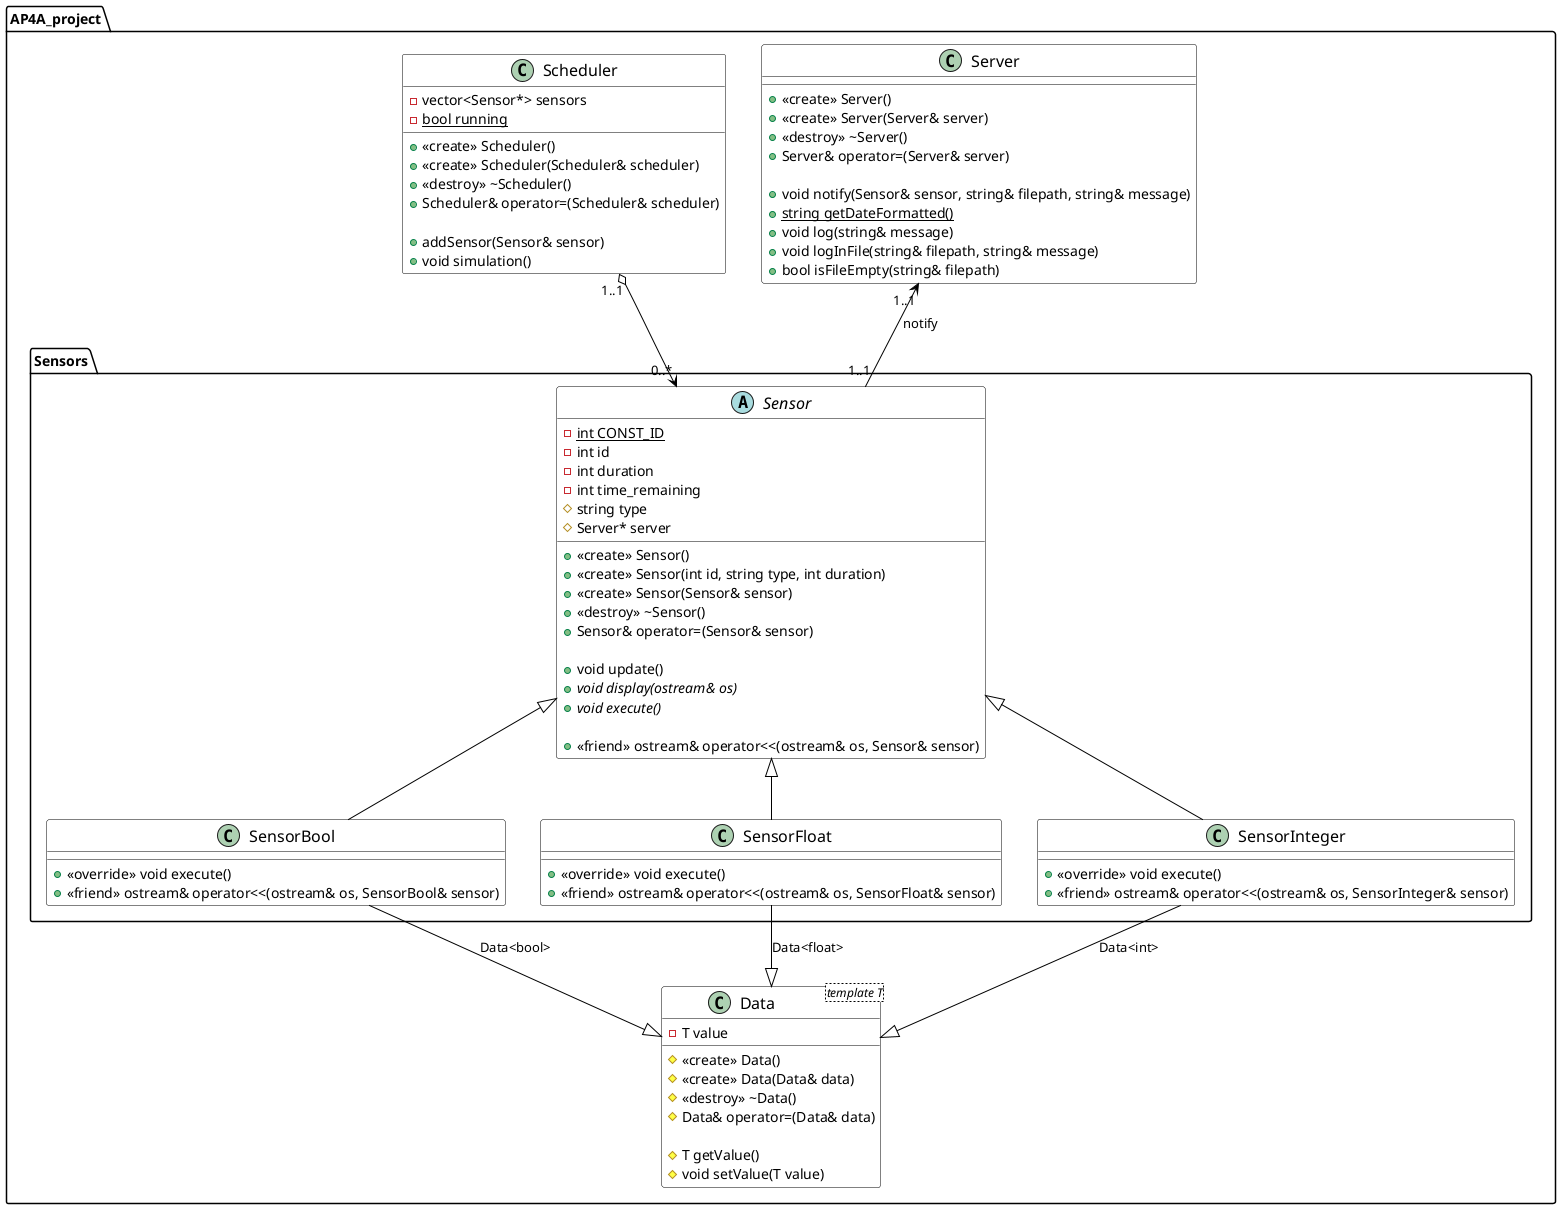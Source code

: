 @startuml

skinparam class {
    BackgroundColor White
    ArrowColor Black
    BorderColor Black
    FontColor Black
    FontSize 16
}

package AP4A_project{
    class Server{
        + <<create>> Server()
        + <<create>> Server(Server& server)
        + <<destroy>> ~Server()
        + Server& operator=(Server& server)

        + void notify(Sensor& sensor, string& filepath, string& message)
        + {static} string getDateFormatted()
        + void log(string& message)
        + void logInFile(string& filepath, string& message)
        + bool isFileEmpty(string& filepath)
    }

    class Scheduler{
        - vector<Sensor*> sensors
        - {static} bool running

        + <<create>> Scheduler()
        + <<create>> Scheduler(Scheduler& scheduler)
        + <<destroy>> ~Scheduler()
        + Scheduler& operator=(Scheduler& scheduler)

        + addSensor(Sensor& sensor)
        + void simulation()
    }

    package Sensors{
        abstract class Sensor{
            - {static} int CONST_ID
            - int id
            - int duration
            - int time_remaining
            # string type
            # Server* server


            + <<create>> Sensor()
            + <<create>> Sensor(int id, string type, int duration)
            + <<create>> Sensor(Sensor& sensor)
            + <<destroy>> ~Sensor()
            + Sensor& operator=(Sensor& sensor)

            + void update()
            + {abstract} void display(ostream& os)
            + {abstract} void execute()

            + <<friend>> ostream& operator<<(ostream& os, Sensor& sensor)
        }

        Server "1..1" <-- "1..1" Sensor: notify

        class SensorBool{
            + <<override>> void execute()
            + <<friend>> ostream& operator<<(ostream& os, SensorBool& sensor)
        }

        class SensorFloat{
            + <<override>> void execute()
            + <<friend>> ostream& operator<<(ostream& os, SensorFloat& sensor)
        }

        class SensorInteger{
            + <<override>> void execute()
            + <<friend>> ostream& operator<<(ostream& os, SensorInteger& sensor)
        }

        Sensor <|-- SensorBool
        Sensor <|-- SensorFloat
        Sensor <|-- SensorInteger

        Scheduler "1..1" o--> "0..*" Sensor
    }

    class Data<template T>{
        - T value

        # <<create>> Data()
        # <<create>> Data(Data& data)
        # <<destroy>> ~Data()
        # Data& operator=(Data& data)

        # T getValue()
        # void setValue(T value)
    }

    SensorBool --|> Data: Data<bool>
    SensorFloat --|> Data: Data<float>
    SensorInteger --|> Data: Data<int>
}
@enduml